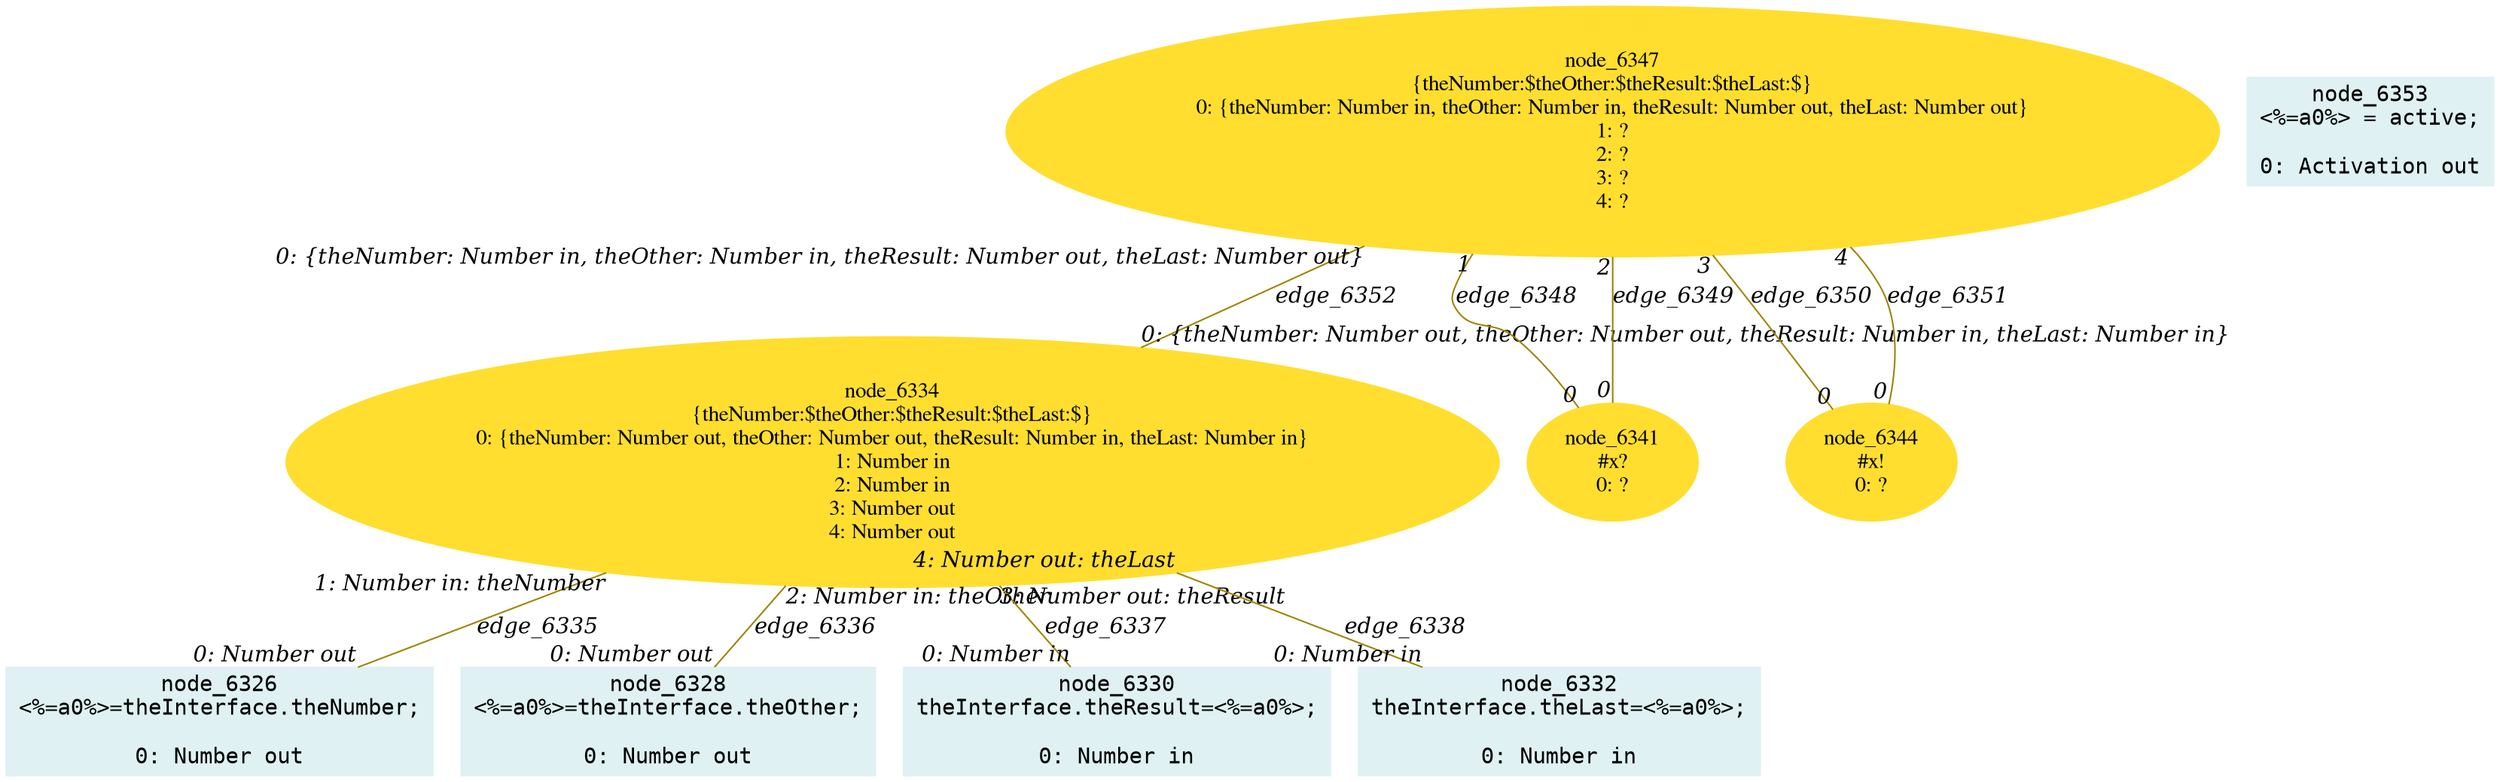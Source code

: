 digraph g{node_6326 [shape="box", style="filled", color="#dff1f2", fontname="Courier", label="node_6326
<%=a0%>=theInterface.theNumber;

0: Number out" ]
node_6328 [shape="box", style="filled", color="#dff1f2", fontname="Courier", label="node_6328
<%=a0%>=theInterface.theOther;

0: Number out" ]
node_6330 [shape="box", style="filled", color="#dff1f2", fontname="Courier", label="node_6330
theInterface.theResult=<%=a0%>;

0: Number in" ]
node_6332 [shape="box", style="filled", color="#dff1f2", fontname="Courier", label="node_6332
theInterface.theLast=<%=a0%>;

0: Number in" ]
node_6334 [shape="ellipse", style="filled", color="#ffde2f", fontname="Times", label="node_6334
{theNumber:$theOther:$theResult:$theLast:$}
0: {theNumber: Number out, theOther: Number out, theResult: Number in, theLast: Number in}
1: Number in
2: Number in
3: Number out
4: Number out" ]
node_6341 [shape="ellipse", style="filled", color="#ffde2f", fontname="Times", label="node_6341
#x?
0: ?" ]
node_6344 [shape="ellipse", style="filled", color="#ffde2f", fontname="Times", label="node_6344
#x!
0: ?" ]
node_6347 [shape="ellipse", style="filled", color="#ffde2f", fontname="Times", label="node_6347
{theNumber:$theOther:$theResult:$theLast:$}
0: {theNumber: Number in, theOther: Number in, theResult: Number out, theLast: Number out}
1: ?
2: ?
3: ?
4: ?" ]
node_6353 [shape="box", style="filled", color="#dff1f2", fontname="Courier", label="node_6353
<%=a0%> = active;

0: Activation out" ]
node_6334 -> node_6326 [dir=none, arrowHead=none, fontname="Times-Italic", arrowsize=1, color="#9d8400", label="edge_6335",  headlabel="0: Number out", taillabel="1: Number in: theNumber" ]
node_6334 -> node_6328 [dir=none, arrowHead=none, fontname="Times-Italic", arrowsize=1, color="#9d8400", label="edge_6336",  headlabel="0: Number out", taillabel="2: Number in: theOther" ]
node_6334 -> node_6330 [dir=none, arrowHead=none, fontname="Times-Italic", arrowsize=1, color="#9d8400", label="edge_6337",  headlabel="0: Number in", taillabel="3: Number out: theResult" ]
node_6334 -> node_6332 [dir=none, arrowHead=none, fontname="Times-Italic", arrowsize=1, color="#9d8400", label="edge_6338",  headlabel="0: Number in", taillabel="4: Number out: theLast" ]
node_6347 -> node_6341 [dir=none, arrowHead=none, fontname="Times-Italic", arrowsize=1, color="#9d8400", label="edge_6348",  headlabel="0", taillabel="1" ]
node_6347 -> node_6341 [dir=none, arrowHead=none, fontname="Times-Italic", arrowsize=1, color="#9d8400", label="edge_6349",  headlabel="0", taillabel="2" ]
node_6347 -> node_6344 [dir=none, arrowHead=none, fontname="Times-Italic", arrowsize=1, color="#9d8400", label="edge_6350",  headlabel="0", taillabel="3" ]
node_6347 -> node_6344 [dir=none, arrowHead=none, fontname="Times-Italic", arrowsize=1, color="#9d8400", label="edge_6351",  headlabel="0", taillabel="4" ]
node_6347 -> node_6334 [dir=none, arrowHead=none, fontname="Times-Italic", arrowsize=1, color="#9d8400", label="edge_6352",  headlabel="0: {theNumber: Number out, theOther: Number out, theResult: Number in, theLast: Number in}", taillabel="0: {theNumber: Number in, theOther: Number in, theResult: Number out, theLast: Number out}" ]
}